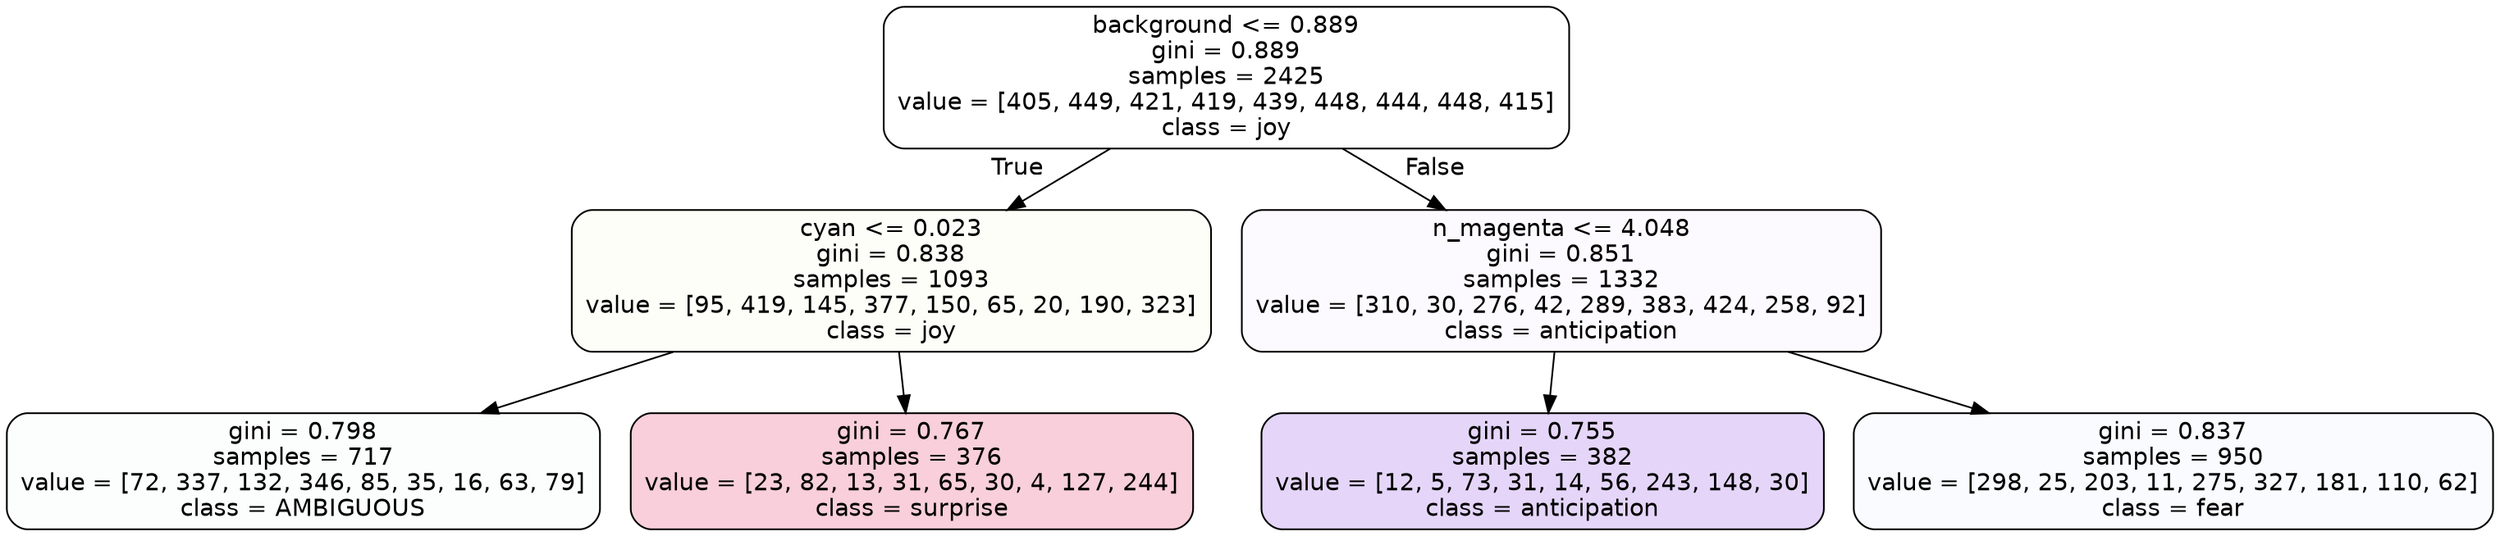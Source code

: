 digraph Tree {
node [shape=box, style="filled, rounded", color="black", fontname=helvetica] ;
edge [fontname=helvetica] ;
0 [label="background <= 0.889\ngini = 0.889\nsamples = 2425\nvalue = [405, 449, 421, 419, 439, 448, 444, 448, 415]\nclass = joy", fillcolor="#d7e53900"] ;
1 [label="cyan <= 0.023\ngini = 0.838\nsamples = 1093\nvalue = [95, 419, 145, 377, 150, 65, 20, 190, 323]\nclass = joy", fillcolor="#d7e53908"] ;
0 -> 1 [labeldistance=2.5, labelangle=45, headlabel="True"] ;
2 [label="gini = 0.798\nsamples = 717\nvalue = [72, 337, 132, 346, 85, 35, 16, 63, 79]\nclass = AMBIGUOUS", fillcolor="#39e58103"] ;
1 -> 2 ;
3 [label="gini = 0.767\nsamples = 376\nvalue = [23, 82, 13, 31, 65, 30, 4, 127, 244]\nclass = surprise", fillcolor="#e539643d"] ;
1 -> 3 ;
4 [label="n_magenta <= 4.048\ngini = 0.851\nsamples = 1332\nvalue = [310, 30, 276, 42, 289, 383, 424, 258, 92]\nclass = anticipation", fillcolor="#8139e506"] ;
0 -> 4 [labeldistance=2.5, labelangle=-45, headlabel="False"] ;
5 [label="gini = 0.755\nsamples = 382\nvalue = [12, 5, 73, 31, 14, 56, 243, 148, 30]\nclass = anticipation", fillcolor="#8139e534"] ;
4 -> 5 ;
6 [label="gini = 0.837\nsamples = 950\nvalue = [298, 25, 203, 11, 275, 327, 181, 110, 62]\nclass = fear", fillcolor="#3964e506"] ;
4 -> 6 ;
}